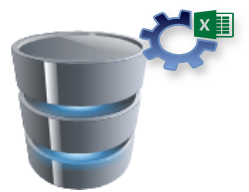 <mxfile version="22.0.6" type="github">
  <diagram name="Page-1" id="XUVuE2oSIUS_g4LRfLyj">
    <mxGraphModel dx="1323" dy="720" grid="1" gridSize="10" guides="1" tooltips="1" connect="1" arrows="1" fold="1" page="1" pageScale="1" pageWidth="850" pageHeight="1100" math="0" shadow="0">
      <root>
        <mxCell id="0" />
        <mxCell id="1" parent="0" />
        <mxCell id="zuABSB0GzU-JddChbctC-4" value="" style="image;html=1;image=img/lib/clip_art/computers/Database_128x128.png;hachureGap=4;fontFamily=Architects Daughter;fontSource=https%3A%2F%2Ffonts.googleapis.com%2Fcss%3Ffamily%3DArchitects%2BDaughter;fontSize=20;imageBackground=default;" vertex="1" parent="1">
          <mxGeometry x="30" y="220" width="80" height="80" as="geometry" />
        </mxCell>
        <mxCell id="zuABSB0GzU-JddChbctC-2" value="" style="sketch=0;pointerEvents=1;shadow=1;dashed=0;html=1;strokeColor=#6c8ebf;fillColor=#000033;labelPosition=center;verticalLabelPosition=bottom;verticalAlign=top;outlineConnect=0;align=center;shape=mxgraph.office.sites.excel_services;hachureGap=4;jiggle=2;curveFitting=1;fontFamily=Architects Daughter;fontSource=https%3A%2F%2Ffonts.googleapis.com%2Fcss%3Ffamily%3DArchitects%2BDaughter;fontSize=20;gradientColor=#7ea6e0;" vertex="1" parent="1">
          <mxGeometry x="100" y="210" width="46.95" height="30" as="geometry" />
        </mxCell>
      </root>
    </mxGraphModel>
  </diagram>
</mxfile>
